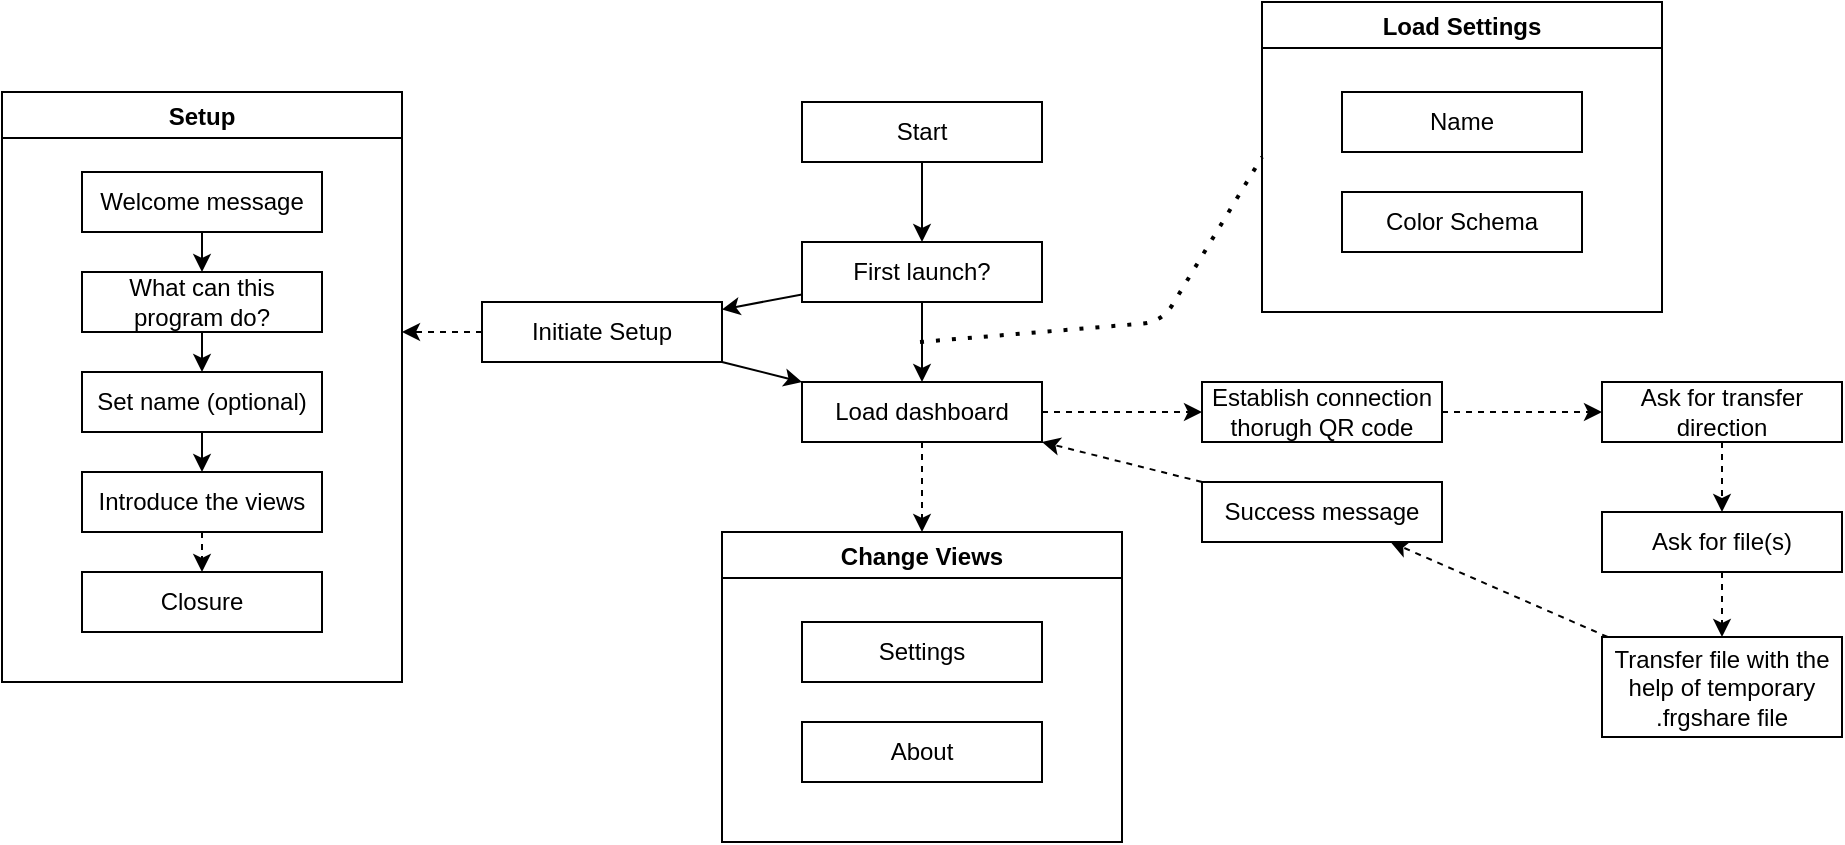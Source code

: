 <mxfile>
    <diagram id="iDPYb8aetUchsg4aZoyQ" name="Page-1">
        <mxGraphModel dx="2187" dy="668" grid="0" gridSize="10" guides="0" tooltips="1" connect="1" arrows="1" fold="1" page="1" pageScale="1" pageWidth="827" pageHeight="1169" math="0" shadow="0">
            <root>
                <mxCell id="0"/>
                <mxCell id="1" parent="0"/>
                <mxCell id="4" value="" style="edgeStyle=none;html=1;" edge="1" parent="1" source="2" target="3">
                    <mxGeometry relative="1" as="geometry"/>
                </mxCell>
                <mxCell id="2" value="Start" style="rounded=0;whiteSpace=wrap;html=1;" vertex="1" parent="1">
                    <mxGeometry x="330" y="90" width="120" height="30" as="geometry"/>
                </mxCell>
                <mxCell id="6" value="" style="edgeStyle=none;html=1;" edge="1" parent="1" source="3" target="5">
                    <mxGeometry relative="1" as="geometry"/>
                </mxCell>
                <mxCell id="8" value="" style="edgeStyle=none;html=1;" edge="1" parent="1" source="3" target="7">
                    <mxGeometry relative="1" as="geometry"/>
                </mxCell>
                <mxCell id="3" value="First launch?" style="rounded=0;whiteSpace=wrap;html=1;" vertex="1" parent="1">
                    <mxGeometry x="330" y="160" width="120" height="30" as="geometry"/>
                </mxCell>
                <mxCell id="12" style="edgeStyle=none;html=1;entryX=0;entryY=0;entryDx=0;entryDy=0;" edge="1" parent="1" source="5" target="7">
                    <mxGeometry relative="1" as="geometry"/>
                </mxCell>
                <mxCell id="29" style="edgeStyle=none;html=1;startArrow=none;startFill=0;dashed=1;" edge="1" parent="1" source="5">
                    <mxGeometry relative="1" as="geometry">
                        <mxPoint x="130" y="205" as="targetPoint"/>
                    </mxGeometry>
                </mxCell>
                <mxCell id="5" value="Initiate Setup" style="rounded=0;whiteSpace=wrap;html=1;" vertex="1" parent="1">
                    <mxGeometry x="170" y="190" width="120" height="30" as="geometry"/>
                </mxCell>
                <mxCell id="31" style="edgeStyle=none;html=1;entryX=0.5;entryY=0;entryDx=0;entryDy=0;dashed=1;startArrow=none;startFill=0;" edge="1" parent="1" source="7" target="30">
                    <mxGeometry relative="1" as="geometry"/>
                </mxCell>
                <mxCell id="35" value="" style="edgeStyle=none;html=1;dashed=1;startArrow=none;startFill=0;" edge="1" parent="1" source="7" target="34">
                    <mxGeometry relative="1" as="geometry"/>
                </mxCell>
                <mxCell id="7" value="Load dashboard" style="rounded=0;whiteSpace=wrap;html=1;" vertex="1" parent="1">
                    <mxGeometry x="330" y="230" width="120" height="30" as="geometry"/>
                </mxCell>
                <mxCell id="23" value="" style="edgeStyle=none;html=1;startArrow=none;startFill=0;" edge="1" parent="1" source="21" target="22">
                    <mxGeometry relative="1" as="geometry"/>
                </mxCell>
                <mxCell id="21" value="Welcome message" style="rounded=0;whiteSpace=wrap;html=1;" vertex="1" parent="1">
                    <mxGeometry x="-30" y="125" width="120" height="30" as="geometry"/>
                </mxCell>
                <mxCell id="25" value="" style="edgeStyle=none;html=1;startArrow=none;startFill=0;" edge="1" parent="1" source="22" target="24">
                    <mxGeometry relative="1" as="geometry"/>
                </mxCell>
                <mxCell id="22" value="What can this program do?" style="rounded=0;whiteSpace=wrap;html=1;" vertex="1" parent="1">
                    <mxGeometry x="-30" y="175" width="120" height="30" as="geometry"/>
                </mxCell>
                <mxCell id="27" value="" style="edgeStyle=none;html=1;startArrow=none;startFill=0;" edge="1" parent="1" source="24" target="26">
                    <mxGeometry relative="1" as="geometry"/>
                </mxCell>
                <mxCell id="24" value="Set name (optional)" style="rounded=0;whiteSpace=wrap;html=1;" vertex="1" parent="1">
                    <mxGeometry x="-30" y="225" width="120" height="30" as="geometry"/>
                </mxCell>
                <mxCell id="53" value="" style="edgeStyle=none;html=1;dashed=1;startArrow=none;startFill=0;" edge="1" parent="1" source="26" target="52">
                    <mxGeometry relative="1" as="geometry"/>
                </mxCell>
                <mxCell id="26" value="Introduce the views" style="rounded=0;whiteSpace=wrap;html=1;" vertex="1" parent="1">
                    <mxGeometry x="-30" y="275" width="120" height="30" as="geometry"/>
                </mxCell>
                <mxCell id="28" value="Setup" style="swimlane;" vertex="1" parent="1">
                    <mxGeometry x="-70" y="85" width="200" height="295" as="geometry"/>
                </mxCell>
                <mxCell id="52" value="Closure" style="rounded=0;whiteSpace=wrap;html=1;" vertex="1" parent="28">
                    <mxGeometry x="40" y="240" width="120" height="30" as="geometry"/>
                </mxCell>
                <mxCell id="30" value="Change Views" style="swimlane;" vertex="1" parent="1">
                    <mxGeometry x="290" y="305" width="200" height="155" as="geometry"/>
                </mxCell>
                <mxCell id="32" value="Settings" style="rounded=0;whiteSpace=wrap;html=1;" vertex="1" parent="30">
                    <mxGeometry x="40" y="45" width="120" height="30" as="geometry"/>
                </mxCell>
                <mxCell id="33" value="About" style="rounded=0;whiteSpace=wrap;html=1;" vertex="1" parent="30">
                    <mxGeometry x="40" y="95" width="120" height="30" as="geometry"/>
                </mxCell>
                <mxCell id="37" value="" style="edgeStyle=none;html=1;dashed=1;startArrow=none;startFill=0;" edge="1" parent="1" source="34" target="36">
                    <mxGeometry relative="1" as="geometry"/>
                </mxCell>
                <mxCell id="34" value="Establish connection thorugh QR code" style="rounded=0;whiteSpace=wrap;html=1;" vertex="1" parent="1">
                    <mxGeometry x="530" y="230" width="120" height="30" as="geometry"/>
                </mxCell>
                <mxCell id="39" value="" style="edgeStyle=none;html=1;dashed=1;startArrow=none;startFill=0;" edge="1" parent="1" source="36" target="38">
                    <mxGeometry relative="1" as="geometry"/>
                </mxCell>
                <mxCell id="36" value="Ask for transfer direction" style="rounded=0;whiteSpace=wrap;html=1;" vertex="1" parent="1">
                    <mxGeometry x="730" y="230" width="120" height="30" as="geometry"/>
                </mxCell>
                <mxCell id="41" value="" style="edgeStyle=none;html=1;dashed=1;startArrow=none;startFill=0;" edge="1" parent="1" source="38" target="40">
                    <mxGeometry relative="1" as="geometry"/>
                </mxCell>
                <mxCell id="38" value="Ask for file(s)" style="rounded=0;whiteSpace=wrap;html=1;" vertex="1" parent="1">
                    <mxGeometry x="730" y="295" width="120" height="30" as="geometry"/>
                </mxCell>
                <mxCell id="44" value="" style="edgeStyle=none;html=1;dashed=1;startArrow=none;startFill=0;" edge="1" parent="1" source="40" target="43">
                    <mxGeometry relative="1" as="geometry"/>
                </mxCell>
                <mxCell id="40" value="Transfer file with the help of temporary .frgshare file" style="rounded=0;whiteSpace=wrap;html=1;" vertex="1" parent="1">
                    <mxGeometry x="730" y="357.5" width="120" height="50" as="geometry"/>
                </mxCell>
                <mxCell id="45" style="edgeStyle=none;html=1;entryX=1;entryY=1;entryDx=0;entryDy=0;dashed=1;startArrow=none;startFill=0;" edge="1" parent="1" source="43" target="7">
                    <mxGeometry relative="1" as="geometry"/>
                </mxCell>
                <mxCell id="43" value="Success message" style="rounded=0;whiteSpace=wrap;html=1;" vertex="1" parent="1">
                    <mxGeometry x="530" y="280" width="120" height="30" as="geometry"/>
                </mxCell>
                <mxCell id="47" value="" style="endArrow=none;dashed=1;html=1;dashPattern=1 3;strokeWidth=2;entryX=0;entryY=0.5;entryDx=0;entryDy=0;" edge="1" parent="1" target="48">
                    <mxGeometry width="50" height="50" relative="1" as="geometry">
                        <mxPoint x="389" y="210" as="sourcePoint"/>
                        <mxPoint x="560" y="190" as="targetPoint"/>
                        <Array as="points">
                            <mxPoint x="510" y="200"/>
                        </Array>
                    </mxGeometry>
                </mxCell>
                <mxCell id="48" value="Load Settings" style="swimlane;" vertex="1" parent="1">
                    <mxGeometry x="560" y="40" width="200" height="155" as="geometry"/>
                </mxCell>
                <mxCell id="49" value="Name" style="rounded=0;whiteSpace=wrap;html=1;" vertex="1" parent="48">
                    <mxGeometry x="40" y="45" width="120" height="30" as="geometry"/>
                </mxCell>
                <mxCell id="50" value="Color Schema" style="rounded=0;whiteSpace=wrap;html=1;" vertex="1" parent="48">
                    <mxGeometry x="40" y="95" width="120" height="30" as="geometry"/>
                </mxCell>
            </root>
        </mxGraphModel>
    </diagram>
</mxfile>